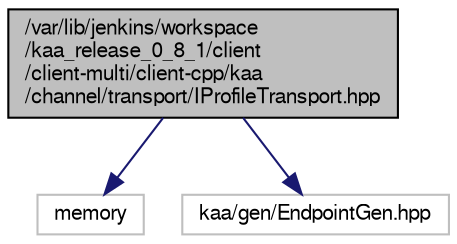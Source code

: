 digraph "/var/lib/jenkins/workspace/kaa_release_0_8_1/client/client-multi/client-cpp/kaa/channel/transport/IProfileTransport.hpp"
{
  bgcolor="transparent";
  edge [fontname="FreeSans",fontsize="10",labelfontname="FreeSans",labelfontsize="10"];
  node [fontname="FreeSans",fontsize="10",shape=record];
  Node1 [label="/var/lib/jenkins/workspace\l/kaa_release_0_8_1/client\l/client-multi/client-cpp/kaa\l/channel/transport/IProfileTransport.hpp",height=0.2,width=0.4,color="black", fillcolor="grey75", style="filled" fontcolor="black"];
  Node1 -> Node2 [color="midnightblue",fontsize="10",style="solid",fontname="FreeSans"];
  Node2 [label="memory",height=0.2,width=0.4,color="grey75"];
  Node1 -> Node3 [color="midnightblue",fontsize="10",style="solid",fontname="FreeSans"];
  Node3 [label="kaa/gen/EndpointGen.hpp",height=0.2,width=0.4,color="grey75"];
}

